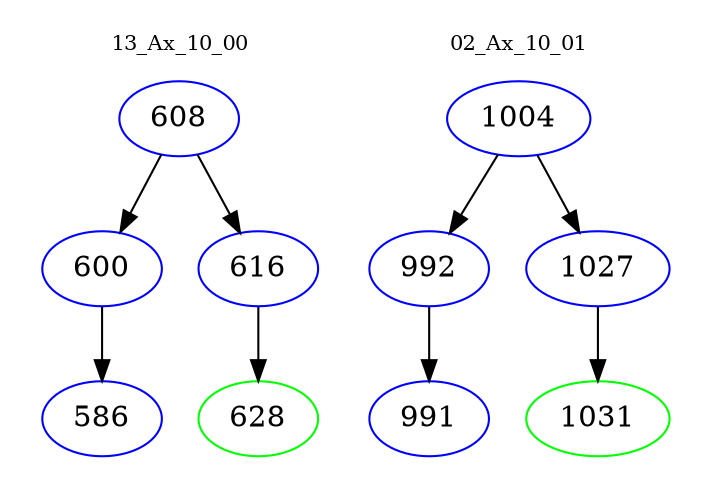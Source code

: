 digraph{
subgraph cluster_0 {
color = white
label = "13_Ax_10_00";
fontsize=10;
T0_608 [label="608", color="blue"]
T0_608 -> T0_600 [color="black"]
T0_600 [label="600", color="blue"]
T0_600 -> T0_586 [color="black"]
T0_586 [label="586", color="blue"]
T0_608 -> T0_616 [color="black"]
T0_616 [label="616", color="blue"]
T0_616 -> T0_628 [color="black"]
T0_628 [label="628", color="green"]
}
subgraph cluster_1 {
color = white
label = "02_Ax_10_01";
fontsize=10;
T1_1004 [label="1004", color="blue"]
T1_1004 -> T1_992 [color="black"]
T1_992 [label="992", color="blue"]
T1_992 -> T1_991 [color="black"]
T1_991 [label="991", color="blue"]
T1_1004 -> T1_1027 [color="black"]
T1_1027 [label="1027", color="blue"]
T1_1027 -> T1_1031 [color="black"]
T1_1031 [label="1031", color="green"]
}
}
